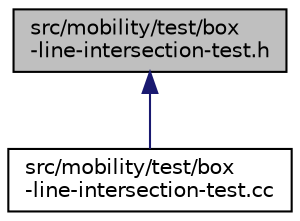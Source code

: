 digraph "src/mobility/test/box-line-intersection-test.h"
{
 // LATEX_PDF_SIZE
  edge [fontname="Helvetica",fontsize="10",labelfontname="Helvetica",labelfontsize="10"];
  node [fontname="Helvetica",fontsize="10",shape=record];
  Node1 [label="src/mobility/test/box\l-line-intersection-test.h",height=0.2,width=0.4,color="black", fillcolor="grey75", style="filled", fontcolor="black",tooltip=" "];
  Node1 -> Node2 [dir="back",color="midnightblue",fontsize="10",style="solid",fontname="Helvetica"];
  Node2 [label="src/mobility/test/box\l-line-intersection-test.cc",height=0.2,width=0.4,color="black", fillcolor="white", style="filled",URL="$box-line-intersection-test_8cc.html",tooltip=" "];
}
